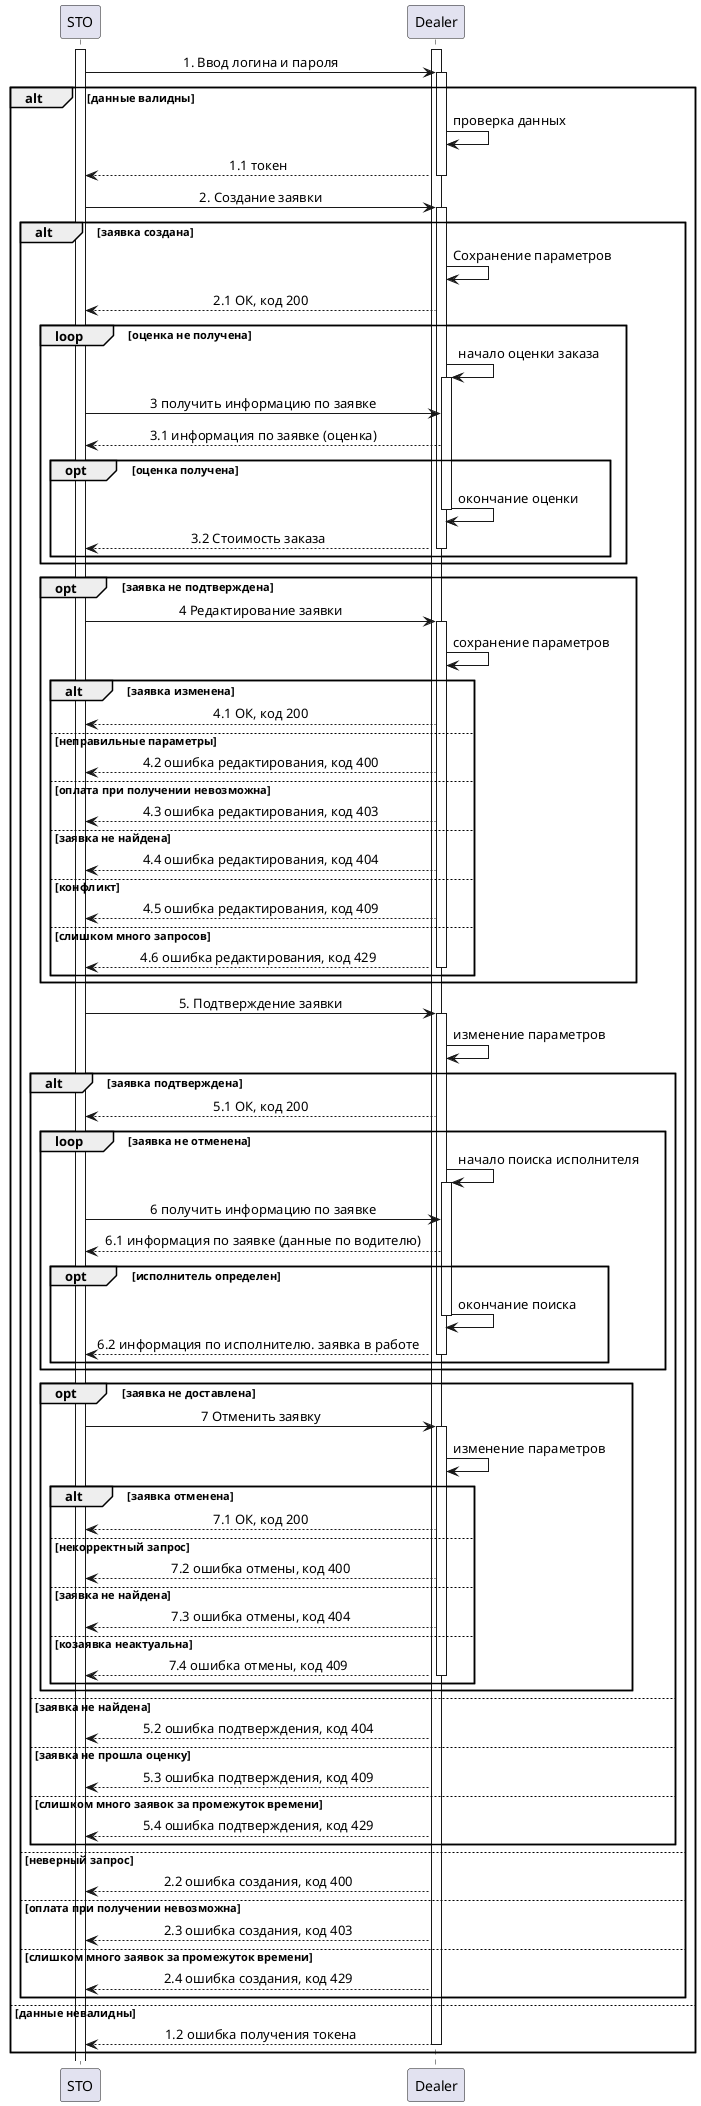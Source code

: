 @startuml sequence euroavto

skinparam SequenceMessageAlignment center

participant STO
participant Dealer

activate STO
activate Dealer
STO -> Dealer : 1. Ввод логина и пароля

activate Dealer

alt данные валидны

    Dealer -> Dealer : проверка данных

    Dealer --> STO : 1.1 токен 
    deactivate Dealer

    STO -> Dealer : 2. Создание заявки
    activate Dealer

    alt заявка создана

        Dealer -> Dealer : Сохранение параметров

        Dealer --> STO : 2.1 ОК, код 200

            loop оценка не получена

                Dealer -> Dealer : начало оценки заказа
                activate Dealer

                STO -> Dealer : 3 получить информацию по заявке
                Dealer --> STO : 3.1 информация по заявке (оценка)

                    opt оценка получена

                        Dealer -> Dealer : окончание оценки
                        deactivate Dealer
                        
                        Dealer --> STO : 3.2 Стоимость заказа
                        deactivate Dealer

                    end

                end

                opt заявка не подтверждена
                    STO -> Dealer : 4 Редактирование заявки
                    activate Dealer
                    Dealer -> Dealer : сохранение параметров

                    alt заявка изменена
                        Dealer --> STO : 4.1 ОК, код 200
                        else неправильные параметры

                        Dealer --> STO : 4.2 ошибка редактирования, код 400

                        else оплата при получении невозможна

                        Dealer --> STO : 4.3 ошибка редактирования, код 403
                        
                        else заявка не найдена

                        Dealer --> STO : 4.4 ошибка редактирования, код 404

                        else конфликт

                        Dealer --> STO : 4.5 ошибка редактирования, код 409

                        else слишком много запросов

                        Dealer --> STO : 4.6 ошибка редактирования, код 429
                        deactivate Dealer

                    end

                end 
        
        STO -> Dealer : 5. Подтверждение заявки
        activate Dealer
        Dealer -> Dealer : изменение параметров

            alt заявка подтверждена
                Dealer --> STO : 5.1 ОК, код 200
                    loop заявка не отменена

                        Dealer -> Dealer : начало поиска исполнителя
                        activate Dealer

                        STO -> Dealer : 6 получить информацию по заявке
                        Dealer --> STO : 6.1 информация по заявке (данные по водителю)

                            opt исполнитель определен

                                Dealer -> Dealer : окончание поиска
                                deactivate Dealer
                                
                                Dealer --> STO : 6.2 информация по исполнителю. заявка в работе
                                deactivate Dealer

                            end
                    end

                    opt заявка не доставлена
                        STO -> Dealer : 7 Отменить заявку
                        activate Dealer
                        Dealer -> Dealer : изменение параметров

                        alt заявка отменена
                            Dealer --> STO : 7.1 ОК, код 200
                            else некорректный запрос

                            Dealer --> STO : 7.2 ошибка отмены, код 400
                                                      
                            else заявка не найдена

                            Dealer --> STO : 7.3 ошибка отмены, код 404

                            else козаявка неактуальна

                            Dealer --> STO : 7.4 ошибка отмены, код 409
                           
                            deactivate Dealer

                        end

                    end 

                else заявка не найдена

                Dealer --> STO : 5.2 ошибка подтверждения, код 404

                else заявка не прошла оценку

                Dealer --> STO : 5.3 ошибка подтверждения, код 409
                            
                else слишком много заявок за промежуток времени

                Dealer --> STO : 5.4 ошибка подтверждения, код 429              

            end

            

        else неверный запрос

        Dealer --> STO : 2.2 ошибка создания, код 400

        else оплата при получении невозможна

        Dealer --> STO : 2.3 ошибка создания, код 403

        else слишком много заявок за промежуток времени

        Dealer --> STO : 2.4 ошибка создания, код 429

        end


    else данные невалидны
    Dealer --> STO : 1.2 ошибка получения токена
    deactivate Dealer

end


@enduml
